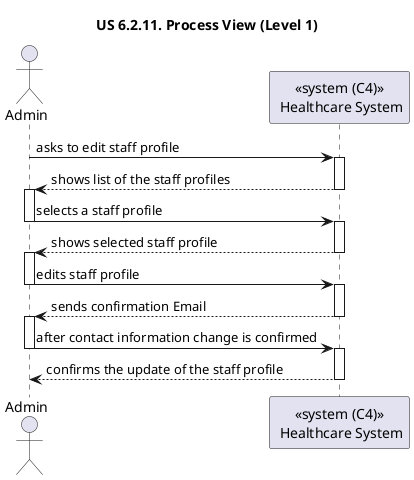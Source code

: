 @startuml
'https://plantuml.com/sequence-diagram

title "US 6.2.11. Process View (Level 1)"

actor Admin as ADM
participant "<<system (C4)>>\n Healthcare System" as SYS

ADM -> SYS : asks to edit staff profile
activate SYS

SYS --> ADM : shows list of the staff profiles
deactivate SYS
activate ADM

ADM -> SYS : selects a staff profile
deactivate ADM
activate SYS

SYS --> ADM : shows selected staff profile
deactivate SYS
activate ADM

ADM -> SYS : edits staff profile
deactivate ADM
activate SYS

SYS --> ADM : sends confirmation Email
deactivate SYS
activate ADM

ADM -> SYS : after contact information change is confirmed
deactivate ADM
activate SYS

SYS --> ADM : confirms the update of the staff profile
deactivate SYS


@enduml